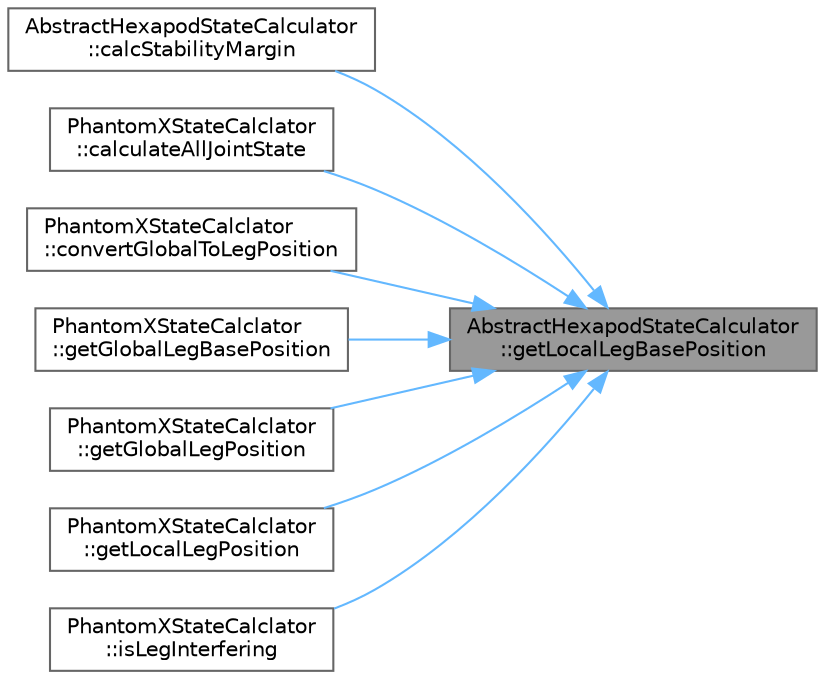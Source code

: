 digraph "AbstractHexapodStateCalculator::getLocalLegBasePosition"
{
 // LATEX_PDF_SIZE
  bgcolor="transparent";
  edge [fontname=Helvetica,fontsize=10,labelfontname=Helvetica,labelfontsize=10];
  node [fontname=Helvetica,fontsize=10,shape=box,height=0.2,width=0.4];
  rankdir="RL";
  Node1 [id="Node000001",label="AbstractHexapodStateCalculator\l::getLocalLegBasePosition",height=0.2,width=0.4,color="gray40", fillcolor="grey60", style="filled", fontcolor="black",tooltip="【スレッドセーフ】脚の付け根の座標( leg base position)を取得する．ローカル(ロボット)座標系"];
  Node1 -> Node2 [id="edge1_Node000001_Node000002",dir="back",color="steelblue1",style="solid",tooltip=" "];
  Node2 [id="Node000002",label="AbstractHexapodStateCalculator\l::calcStabilityMargin",height=0.2,width=0.4,color="grey40", fillcolor="white", style="filled",URL="$class_abstract_hexapod_state_calculator.html#ac6ef75d98963f3f7a7f73f7074925af5",tooltip="【スレッドセーフ】安定余裕(Stability Margin))を計算する．詳しくは「不整地における歩行機械の静的安定性評価基準」という論文を読んで欲しい   接地脚を繋いで作られる多角形の辺と重心の距..."];
  Node1 -> Node3 [id="edge2_Node000001_Node000003",dir="back",color="steelblue1",style="solid",tooltip=" "];
  Node3 [id="Node000003",label="PhantomXStateCalclator\l::calculateAllJointState",height=0.2,width=0.4,color="grey40", fillcolor="white", style="filled",URL="$class_phantom_x_state_calclator.html#afa28fafbefba1ce99bc2193e7921dec2",tooltip="全ての関節のグローバル座標と，角度を計算する．重たいのでグラフ探索や，描画処理中にループで使用することは推奨しない．"];
  Node1 -> Node4 [id="edge3_Node000001_Node000004",dir="back",color="steelblue1",style="solid",tooltip=" "];
  Node4 [id="Node000004",label="PhantomXStateCalclator\l::convertGlobalToLegPosition",height=0.2,width=0.4,color="grey40", fillcolor="white", style="filled",URL="$class_phantom_x_state_calclator.html#af3a010234881100e9c5eeb0eea19b8e6",tooltip="【スレッドセーフ】グローバル座標系→脚座標系に変換する．"];
  Node1 -> Node5 [id="edge4_Node000001_Node000005",dir="back",color="steelblue1",style="solid",tooltip=" "];
  Node5 [id="Node000005",label="PhantomXStateCalclator\l::getGlobalLegBasePosition",height=0.2,width=0.4,color="grey40", fillcolor="white", style="filled",URL="$class_phantom_x_state_calclator.html#ab1046ebedd83bafba106e5ac1c430383",tooltip="【スレッドセーフ】脚の付け根の座標( leg base position)を取得する．グローバル(ワールド)座標系"];
  Node1 -> Node6 [id="edge5_Node000001_Node000006",dir="back",color="steelblue1",style="solid",tooltip=" "];
  Node6 [id="Node000006",label="PhantomXStateCalclator\l::getGlobalLegPosition",height=0.2,width=0.4,color="grey40", fillcolor="white", style="filled",URL="$class_phantom_x_state_calclator.html#a7f49340c8ff2fc0e62aa5033d566ee3a",tooltip="【スレッドセーフ】脚の先端の座標を取得する．グローバル(ワールド)座標系"];
  Node1 -> Node7 [id="edge6_Node000001_Node000007",dir="back",color="steelblue1",style="solid",tooltip=" "];
  Node7 [id="Node000007",label="PhantomXStateCalclator\l::getLocalLegPosition",height=0.2,width=0.4,color="grey40", fillcolor="white", style="filled",URL="$class_phantom_x_state_calclator.html#a73d72f296dab5195641647c9cc220b8f",tooltip="【スレッドセーフ】脚先の座標を取得する．ローカル(ロボット)座標系"];
  Node1 -> Node8 [id="edge7_Node000001_Node000008",dir="back",color="steelblue1",style="solid",tooltip=" "];
  Node8 [id="Node000008",label="PhantomXStateCalclator\l::isLegInterfering",height=0.2,width=0.4,color="grey40", fillcolor="white", style="filled",URL="$class_phantom_x_state_calclator.html#a742757e01c0e8f0422cfca402fbd651d",tooltip="【スレッドセーフ】脚が他の脚と干渉しているかどうかを判定する．"];
}
